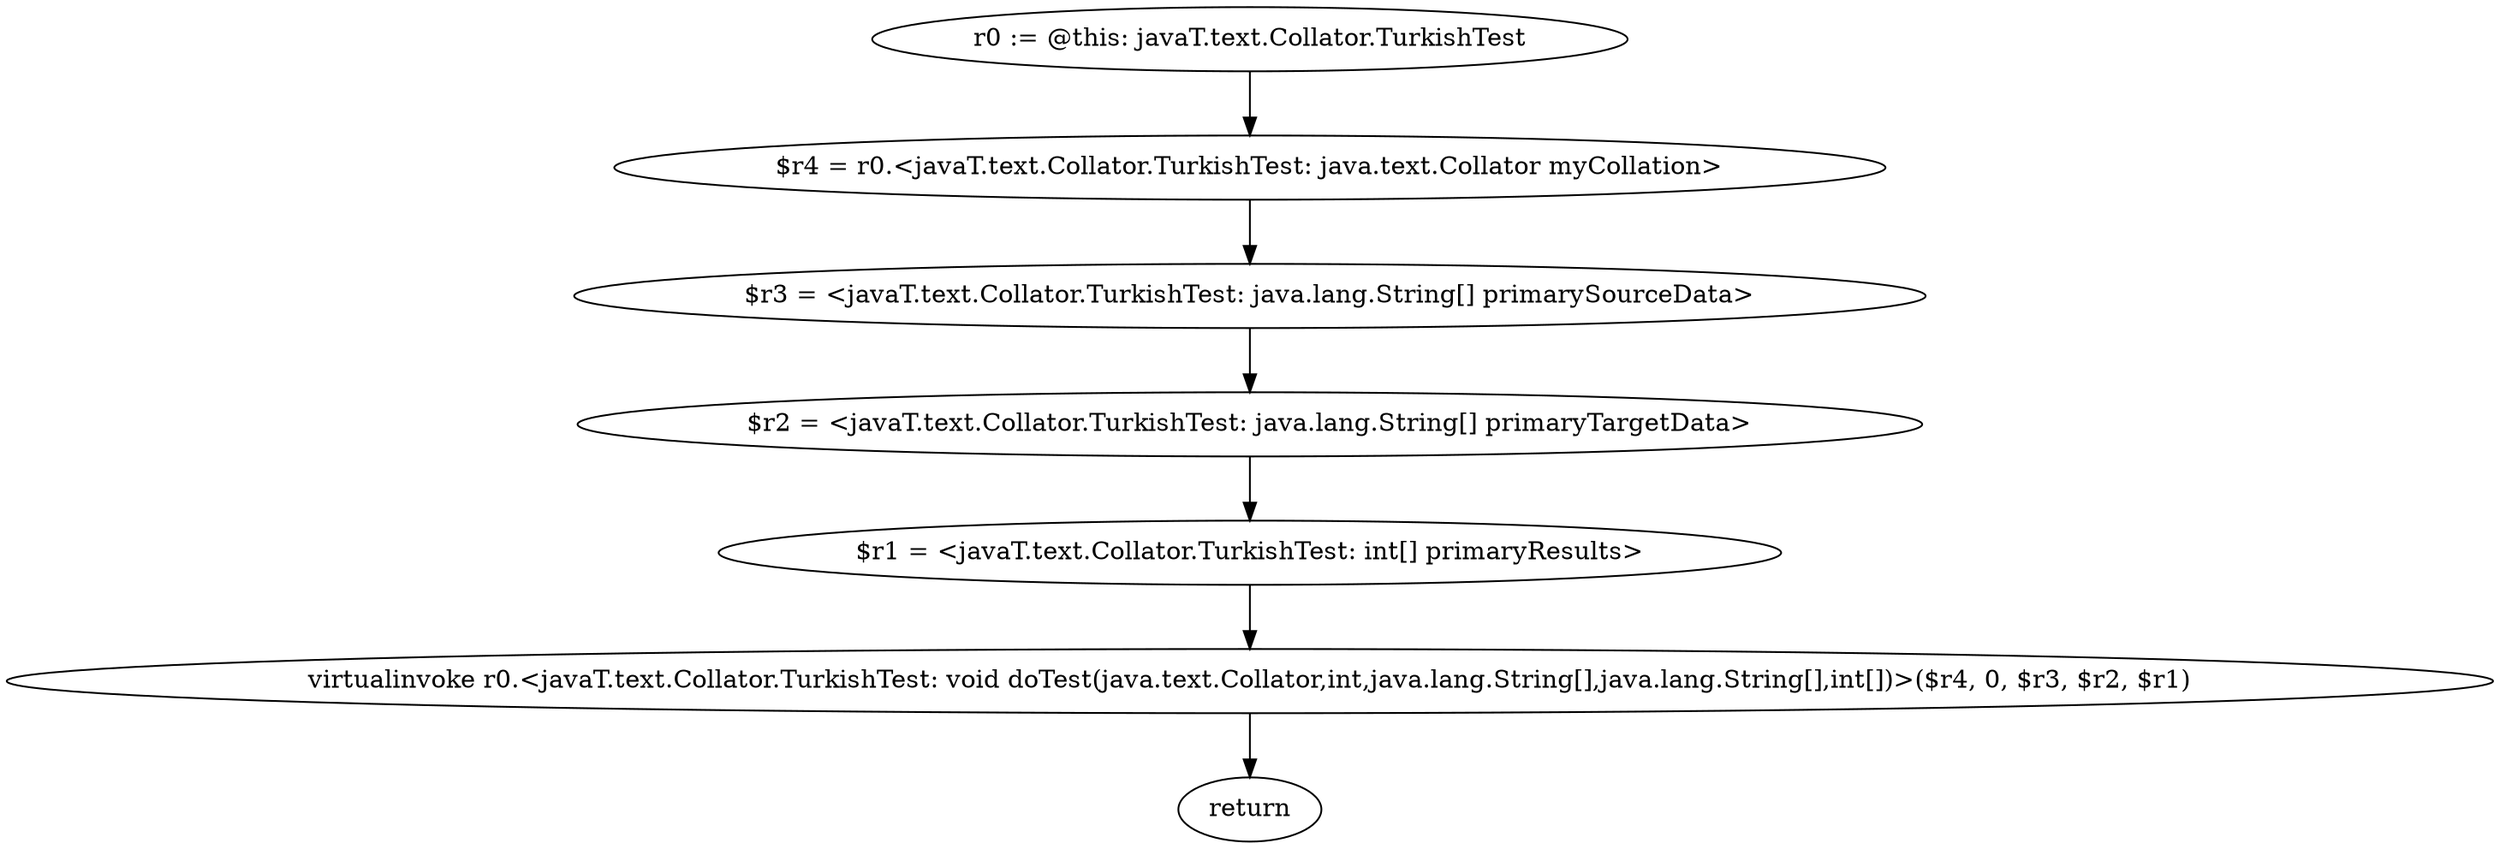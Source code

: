 digraph "unitGraph" {
    "r0 := @this: javaT.text.Collator.TurkishTest"
    "$r4 = r0.<javaT.text.Collator.TurkishTest: java.text.Collator myCollation>"
    "$r3 = <javaT.text.Collator.TurkishTest: java.lang.String[] primarySourceData>"
    "$r2 = <javaT.text.Collator.TurkishTest: java.lang.String[] primaryTargetData>"
    "$r1 = <javaT.text.Collator.TurkishTest: int[] primaryResults>"
    "virtualinvoke r0.<javaT.text.Collator.TurkishTest: void doTest(java.text.Collator,int,java.lang.String[],java.lang.String[],int[])>($r4, 0, $r3, $r2, $r1)"
    "return"
    "r0 := @this: javaT.text.Collator.TurkishTest"->"$r4 = r0.<javaT.text.Collator.TurkishTest: java.text.Collator myCollation>";
    "$r4 = r0.<javaT.text.Collator.TurkishTest: java.text.Collator myCollation>"->"$r3 = <javaT.text.Collator.TurkishTest: java.lang.String[] primarySourceData>";
    "$r3 = <javaT.text.Collator.TurkishTest: java.lang.String[] primarySourceData>"->"$r2 = <javaT.text.Collator.TurkishTest: java.lang.String[] primaryTargetData>";
    "$r2 = <javaT.text.Collator.TurkishTest: java.lang.String[] primaryTargetData>"->"$r1 = <javaT.text.Collator.TurkishTest: int[] primaryResults>";
    "$r1 = <javaT.text.Collator.TurkishTest: int[] primaryResults>"->"virtualinvoke r0.<javaT.text.Collator.TurkishTest: void doTest(java.text.Collator,int,java.lang.String[],java.lang.String[],int[])>($r4, 0, $r3, $r2, $r1)";
    "virtualinvoke r0.<javaT.text.Collator.TurkishTest: void doTest(java.text.Collator,int,java.lang.String[],java.lang.String[],int[])>($r4, 0, $r3, $r2, $r1)"->"return";
}
